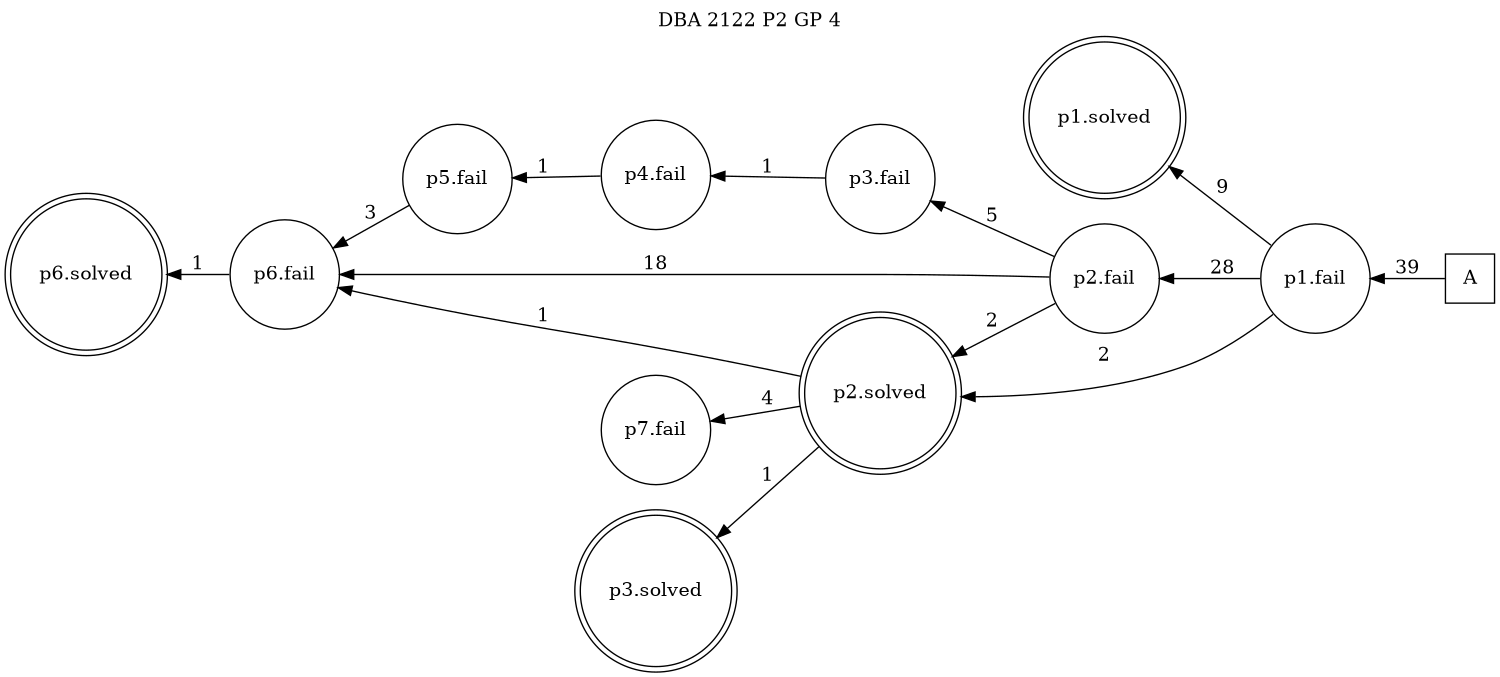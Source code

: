 digraph DBA_2122_P2_GP_4_GOOD {
labelloc="tl"
label= " DBA 2122 P2 GP 4 "
rankdir="RL";
graph [ size=" 10 , 10 !"]

"A" [shape="square" label="A"]
"p1.fail" [shape="circle" label="p1.fail"]
"p1.solved" [shape="doublecircle" label="p1.solved"]
"p2.fail" [shape="circle" label="p2.fail"]
"p3.fail" [shape="circle" label="p3.fail"]
"p4.fail" [shape="circle" label="p4.fail"]
"p5.fail" [shape="circle" label="p5.fail"]
"p6.fail" [shape="circle" label="p6.fail"]
"p6.solved" [shape="doublecircle" label="p6.solved"]
"p2.solved" [shape="doublecircle" label="p2.solved"]
"p7.fail" [shape="circle" label="p7.fail"]
"p3.solved" [shape="doublecircle" label="p3.solved"]
"A" -> "p1.fail" [ label=39]
"p1.fail" -> "p1.solved" [ label=9]
"p1.fail" -> "p2.fail" [ label=28]
"p1.fail" -> "p2.solved" [ label=2]
"p2.fail" -> "p3.fail" [ label=5]
"p2.fail" -> "p6.fail" [ label=18]
"p2.fail" -> "p2.solved" [ label=2]
"p3.fail" -> "p4.fail" [ label=1]
"p4.fail" -> "p5.fail" [ label=1]
"p5.fail" -> "p6.fail" [ label=3]
"p6.fail" -> "p6.solved" [ label=1]
"p2.solved" -> "p6.fail" [ label=1]
"p2.solved" -> "p7.fail" [ label=4]
"p2.solved" -> "p3.solved" [ label=1]
}
